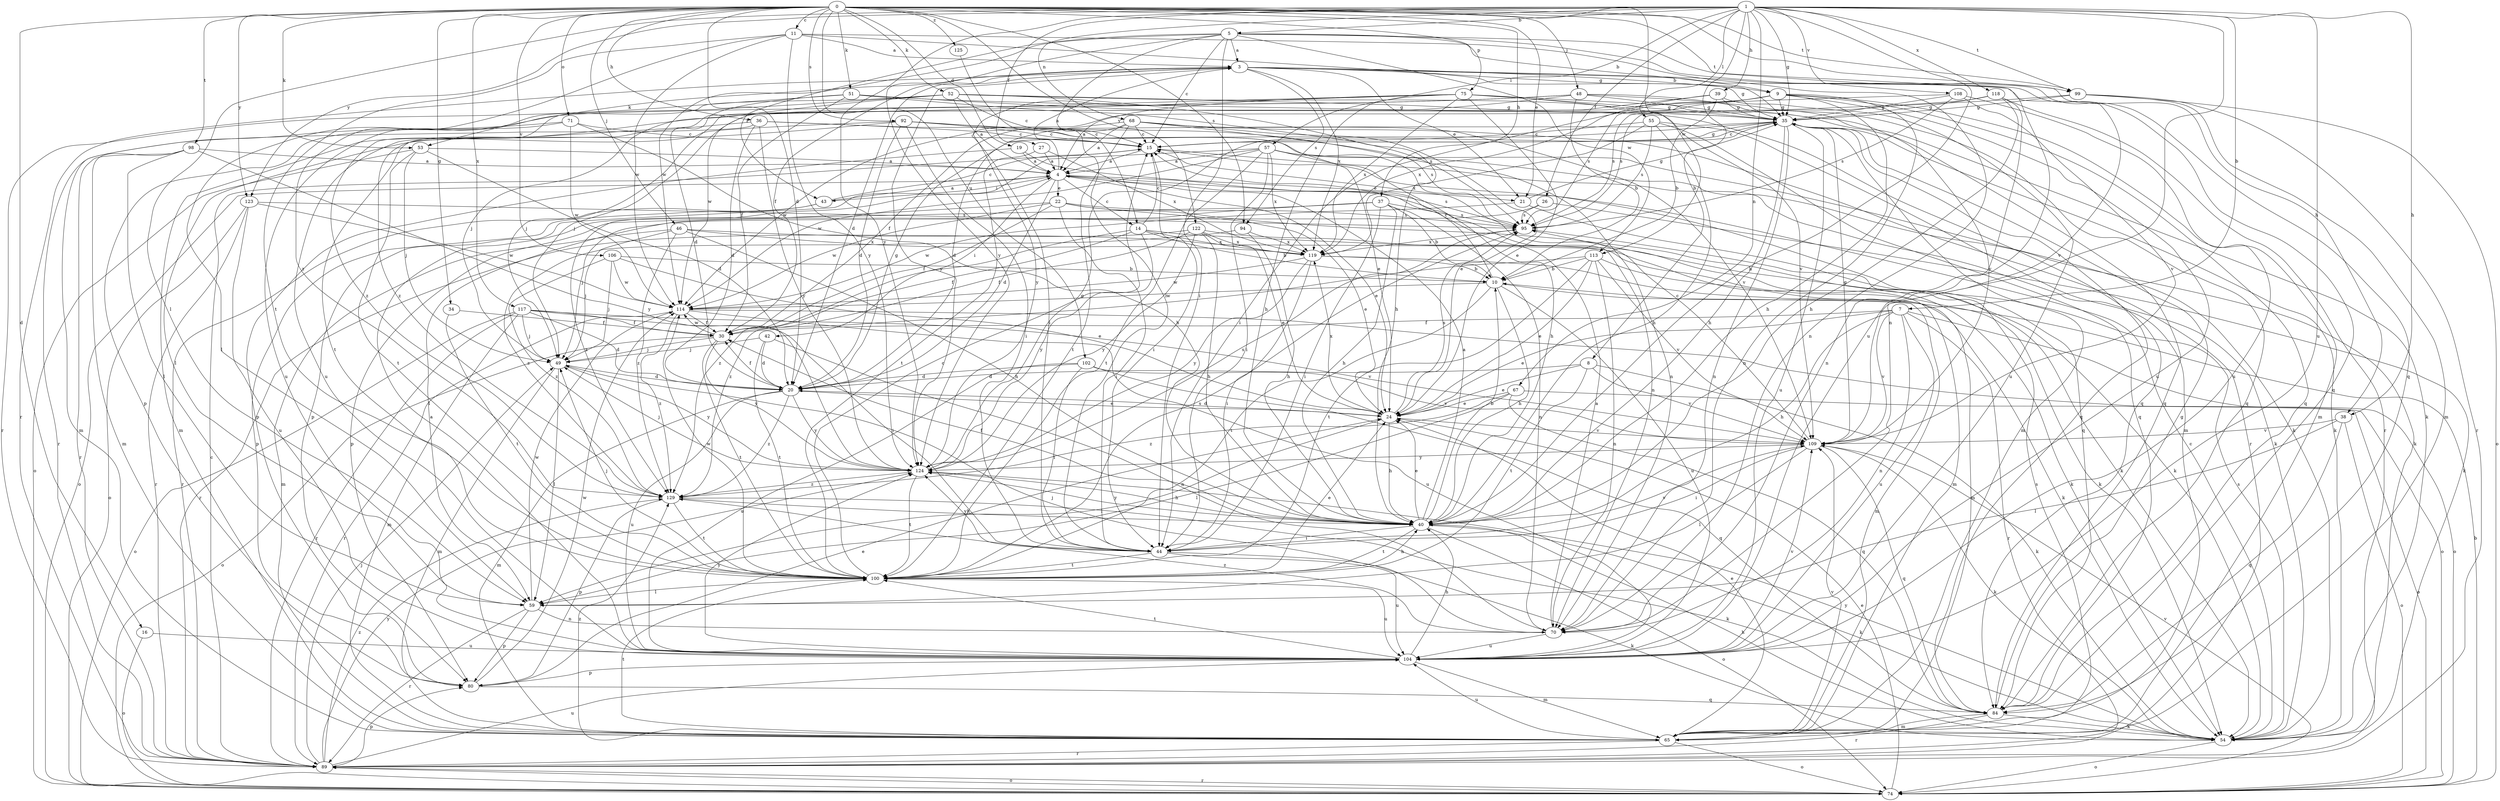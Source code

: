 strict digraph  {
0;
1;
3;
4;
5;
7;
8;
9;
10;
11;
14;
15;
16;
19;
20;
21;
22;
24;
26;
27;
30;
34;
35;
36;
37;
38;
39;
40;
42;
43;
44;
46;
48;
49;
51;
52;
53;
54;
55;
57;
59;
65;
67;
68;
70;
71;
74;
75;
80;
84;
89;
92;
94;
95;
98;
99;
100;
102;
104;
106;
108;
109;
113;
114;
117;
118;
119;
122;
123;
124;
125;
129;
0 -> 11  [label=c];
0 -> 16  [label=d];
0 -> 19  [label=d];
0 -> 20  [label=d];
0 -> 21  [label=e];
0 -> 34  [label=g];
0 -> 36  [label=h];
0 -> 37  [label=h];
0 -> 38  [label=h];
0 -> 46  [label=j];
0 -> 48  [label=j];
0 -> 51  [label=k];
0 -> 52  [label=k];
0 -> 53  [label=k];
0 -> 71  [label=o];
0 -> 75  [label=p];
0 -> 92  [label=s];
0 -> 94  [label=s];
0 -> 98  [label=t];
0 -> 99  [label=t];
0 -> 102  [label=u];
0 -> 104  [label=u];
0 -> 106  [label=v];
0 -> 113  [label=w];
0 -> 117  [label=x];
0 -> 122  [label=y];
0 -> 123  [label=y];
0 -> 125  [label=z];
1 -> 5  [label=b];
1 -> 7  [label=b];
1 -> 8  [label=b];
1 -> 26  [label=f];
1 -> 27  [label=f];
1 -> 35  [label=g];
1 -> 38  [label=h];
1 -> 39  [label=h];
1 -> 40  [label=h];
1 -> 55  [label=l];
1 -> 57  [label=l];
1 -> 59  [label=l];
1 -> 67  [label=n];
1 -> 68  [label=n];
1 -> 70  [label=n];
1 -> 99  [label=t];
1 -> 104  [label=u];
1 -> 108  [label=v];
1 -> 118  [label=x];
1 -> 123  [label=y];
1 -> 124  [label=y];
3 -> 9  [label=b];
3 -> 20  [label=d];
3 -> 21  [label=e];
3 -> 30  [label=f];
3 -> 35  [label=g];
3 -> 53  [label=k];
3 -> 84  [label=q];
3 -> 89  [label=r];
3 -> 94  [label=s];
3 -> 109  [label=v];
3 -> 119  [label=x];
3 -> 124  [label=y];
4 -> 3  [label=a];
4 -> 14  [label=c];
4 -> 20  [label=d];
4 -> 21  [label=e];
4 -> 22  [label=e];
4 -> 24  [label=e];
4 -> 42  [label=i];
4 -> 43  [label=i];
4 -> 74  [label=o];
4 -> 95  [label=s];
5 -> 3  [label=a];
5 -> 9  [label=b];
5 -> 14  [label=c];
5 -> 15  [label=c];
5 -> 43  [label=i];
5 -> 44  [label=i];
5 -> 84  [label=q];
5 -> 99  [label=t];
5 -> 113  [label=w];
5 -> 114  [label=w];
5 -> 124  [label=y];
7 -> 24  [label=e];
7 -> 30  [label=f];
7 -> 40  [label=h];
7 -> 70  [label=n];
7 -> 74  [label=o];
7 -> 89  [label=r];
7 -> 104  [label=u];
7 -> 109  [label=v];
8 -> 20  [label=d];
8 -> 24  [label=e];
8 -> 54  [label=k];
8 -> 100  [label=t];
8 -> 109  [label=v];
9 -> 35  [label=g];
9 -> 40  [label=h];
9 -> 44  [label=i];
9 -> 49  [label=j];
9 -> 65  [label=m];
9 -> 70  [label=n];
9 -> 84  [label=q];
9 -> 95  [label=s];
9 -> 104  [label=u];
10 -> 15  [label=c];
10 -> 40  [label=h];
10 -> 65  [label=m];
10 -> 100  [label=t];
10 -> 104  [label=u];
10 -> 114  [label=w];
11 -> 3  [label=a];
11 -> 35  [label=g];
11 -> 70  [label=n];
11 -> 100  [label=t];
11 -> 114  [label=w];
11 -> 124  [label=y];
11 -> 129  [label=z];
14 -> 10  [label=b];
14 -> 15  [label=c];
14 -> 30  [label=f];
14 -> 65  [label=m];
14 -> 119  [label=x];
14 -> 124  [label=y];
14 -> 129  [label=z];
15 -> 4  [label=a];
15 -> 35  [label=g];
15 -> 44  [label=i];
15 -> 54  [label=k];
16 -> 74  [label=o];
16 -> 104  [label=u];
19 -> 4  [label=a];
19 -> 70  [label=n];
19 -> 80  [label=p];
20 -> 24  [label=e];
20 -> 30  [label=f];
20 -> 35  [label=g];
20 -> 65  [label=m];
20 -> 104  [label=u];
20 -> 124  [label=y];
20 -> 129  [label=z];
21 -> 35  [label=g];
21 -> 54  [label=k];
21 -> 114  [label=w];
22 -> 24  [label=e];
22 -> 30  [label=f];
22 -> 44  [label=i];
22 -> 54  [label=k];
22 -> 95  [label=s];
22 -> 114  [label=w];
22 -> 129  [label=z];
24 -> 20  [label=d];
24 -> 40  [label=h];
24 -> 59  [label=l];
24 -> 95  [label=s];
24 -> 109  [label=v];
24 -> 119  [label=x];
26 -> 54  [label=k];
26 -> 59  [label=l];
26 -> 95  [label=s];
27 -> 4  [label=a];
27 -> 100  [label=t];
27 -> 119  [label=x];
30 -> 49  [label=j];
30 -> 74  [label=o];
30 -> 100  [label=t];
30 -> 114  [label=w];
30 -> 124  [label=y];
34 -> 30  [label=f];
34 -> 100  [label=t];
35 -> 15  [label=c];
35 -> 40  [label=h];
35 -> 54  [label=k];
35 -> 65  [label=m];
35 -> 70  [label=n];
35 -> 84  [label=q];
35 -> 104  [label=u];
35 -> 114  [label=w];
36 -> 15  [label=c];
36 -> 20  [label=d];
36 -> 54  [label=k];
36 -> 89  [label=r];
36 -> 100  [label=t];
36 -> 124  [label=y];
37 -> 10  [label=b];
37 -> 40  [label=h];
37 -> 44  [label=i];
37 -> 49  [label=j];
37 -> 70  [label=n];
37 -> 80  [label=p];
37 -> 95  [label=s];
38 -> 59  [label=l];
38 -> 74  [label=o];
38 -> 84  [label=q];
38 -> 109  [label=v];
39 -> 10  [label=b];
39 -> 35  [label=g];
39 -> 104  [label=u];
39 -> 114  [label=w];
39 -> 119  [label=x];
40 -> 4  [label=a];
40 -> 10  [label=b];
40 -> 24  [label=e];
40 -> 30  [label=f];
40 -> 44  [label=i];
40 -> 54  [label=k];
40 -> 74  [label=o];
40 -> 100  [label=t];
40 -> 124  [label=y];
42 -> 20  [label=d];
42 -> 49  [label=j];
42 -> 70  [label=n];
42 -> 100  [label=t];
43 -> 4  [label=a];
43 -> 15  [label=c];
43 -> 80  [label=p];
43 -> 89  [label=r];
44 -> 54  [label=k];
44 -> 100  [label=t];
44 -> 104  [label=u];
44 -> 109  [label=v];
44 -> 124  [label=y];
46 -> 40  [label=h];
46 -> 49  [label=j];
46 -> 54  [label=k];
46 -> 65  [label=m];
46 -> 119  [label=x];
46 -> 129  [label=z];
48 -> 10  [label=b];
48 -> 35  [label=g];
48 -> 49  [label=j];
48 -> 59  [label=l];
48 -> 84  [label=q];
48 -> 104  [label=u];
48 -> 109  [label=v];
49 -> 20  [label=d];
49 -> 59  [label=l];
49 -> 65  [label=m];
49 -> 124  [label=y];
51 -> 20  [label=d];
51 -> 30  [label=f];
51 -> 35  [label=g];
51 -> 84  [label=q];
51 -> 89  [label=r];
51 -> 95  [label=s];
52 -> 4  [label=a];
52 -> 15  [label=c];
52 -> 35  [label=g];
52 -> 40  [label=h];
52 -> 49  [label=j];
52 -> 84  [label=q];
52 -> 104  [label=u];
52 -> 129  [label=z];
53 -> 4  [label=a];
53 -> 20  [label=d];
53 -> 49  [label=j];
53 -> 74  [label=o];
53 -> 100  [label=t];
54 -> 15  [label=c];
54 -> 40  [label=h];
54 -> 74  [label=o];
54 -> 95  [label=s];
54 -> 124  [label=y];
55 -> 15  [label=c];
55 -> 40  [label=h];
55 -> 65  [label=m];
55 -> 84  [label=q];
55 -> 95  [label=s];
55 -> 119  [label=x];
57 -> 4  [label=a];
57 -> 40  [label=h];
57 -> 44  [label=i];
57 -> 54  [label=k];
57 -> 80  [label=p];
57 -> 84  [label=q];
57 -> 100  [label=t];
57 -> 114  [label=w];
57 -> 119  [label=x];
59 -> 70  [label=n];
59 -> 80  [label=p];
59 -> 89  [label=r];
59 -> 114  [label=w];
65 -> 24  [label=e];
65 -> 74  [label=o];
65 -> 89  [label=r];
65 -> 95  [label=s];
65 -> 100  [label=t];
65 -> 104  [label=u];
65 -> 109  [label=v];
65 -> 129  [label=z];
67 -> 24  [label=e];
67 -> 59  [label=l];
67 -> 74  [label=o];
67 -> 84  [label=q];
67 -> 129  [label=z];
68 -> 4  [label=a];
68 -> 15  [label=c];
68 -> 20  [label=d];
68 -> 24  [label=e];
68 -> 30  [label=f];
68 -> 89  [label=r];
68 -> 95  [label=s];
68 -> 100  [label=t];
68 -> 109  [label=v];
70 -> 4  [label=a];
70 -> 49  [label=j];
70 -> 104  [label=u];
70 -> 129  [label=z];
71 -> 15  [label=c];
71 -> 40  [label=h];
71 -> 65  [label=m];
71 -> 80  [label=p];
71 -> 114  [label=w];
74 -> 10  [label=b];
74 -> 24  [label=e];
74 -> 89  [label=r];
74 -> 109  [label=v];
75 -> 4  [label=a];
75 -> 24  [label=e];
75 -> 35  [label=g];
75 -> 40  [label=h];
75 -> 44  [label=i];
75 -> 54  [label=k];
75 -> 109  [label=v];
75 -> 119  [label=x];
75 -> 129  [label=z];
80 -> 24  [label=e];
80 -> 84  [label=q];
80 -> 114  [label=w];
84 -> 35  [label=g];
84 -> 54  [label=k];
84 -> 65  [label=m];
84 -> 89  [label=r];
89 -> 15  [label=c];
89 -> 49  [label=j];
89 -> 74  [label=o];
89 -> 80  [label=p];
89 -> 104  [label=u];
89 -> 124  [label=y];
89 -> 129  [label=z];
92 -> 15  [label=c];
92 -> 20  [label=d];
92 -> 24  [label=e];
92 -> 44  [label=i];
92 -> 59  [label=l];
92 -> 65  [label=m];
92 -> 70  [label=n];
94 -> 40  [label=h];
94 -> 119  [label=x];
94 -> 129  [label=z];
95 -> 119  [label=x];
98 -> 4  [label=a];
98 -> 59  [label=l];
98 -> 65  [label=m];
98 -> 89  [label=r];
98 -> 124  [label=y];
99 -> 35  [label=g];
99 -> 65  [label=m];
99 -> 74  [label=o];
99 -> 89  [label=r];
99 -> 95  [label=s];
100 -> 15  [label=c];
100 -> 24  [label=e];
100 -> 40  [label=h];
100 -> 49  [label=j];
100 -> 59  [label=l];
100 -> 95  [label=s];
100 -> 104  [label=u];
100 -> 114  [label=w];
102 -> 20  [label=d];
102 -> 44  [label=i];
102 -> 84  [label=q];
102 -> 104  [label=u];
102 -> 109  [label=v];
104 -> 4  [label=a];
104 -> 40  [label=h];
104 -> 65  [label=m];
104 -> 80  [label=p];
104 -> 100  [label=t];
104 -> 109  [label=v];
104 -> 124  [label=y];
106 -> 10  [label=b];
106 -> 24  [label=e];
106 -> 49  [label=j];
106 -> 114  [label=w];
106 -> 129  [label=z];
108 -> 35  [label=g];
108 -> 95  [label=s];
108 -> 104  [label=u];
108 -> 109  [label=v];
108 -> 124  [label=y];
109 -> 15  [label=c];
109 -> 35  [label=g];
109 -> 44  [label=i];
109 -> 54  [label=k];
109 -> 59  [label=l];
109 -> 84  [label=q];
109 -> 124  [label=y];
113 -> 10  [label=b];
113 -> 24  [label=e];
113 -> 65  [label=m];
113 -> 70  [label=n];
113 -> 100  [label=t];
113 -> 109  [label=v];
113 -> 129  [label=z];
114 -> 30  [label=f];
114 -> 74  [label=o];
114 -> 89  [label=r];
114 -> 104  [label=u];
114 -> 129  [label=z];
117 -> 20  [label=d];
117 -> 30  [label=f];
117 -> 44  [label=i];
117 -> 49  [label=j];
117 -> 65  [label=m];
117 -> 74  [label=o];
117 -> 89  [label=r];
117 -> 109  [label=v];
118 -> 35  [label=g];
118 -> 40  [label=h];
118 -> 70  [label=n];
118 -> 89  [label=r];
118 -> 95  [label=s];
119 -> 10  [label=b];
119 -> 44  [label=i];
119 -> 54  [label=k];
119 -> 114  [label=w];
119 -> 124  [label=y];
122 -> 24  [label=e];
122 -> 30  [label=f];
122 -> 40  [label=h];
122 -> 54  [label=k];
122 -> 89  [label=r];
122 -> 119  [label=x];
122 -> 124  [label=y];
123 -> 74  [label=o];
123 -> 89  [label=r];
123 -> 95  [label=s];
123 -> 104  [label=u];
123 -> 114  [label=w];
124 -> 35  [label=g];
124 -> 40  [label=h];
124 -> 49  [label=j];
124 -> 95  [label=s];
124 -> 100  [label=t];
124 -> 129  [label=z];
125 -> 44  [label=i];
129 -> 40  [label=h];
129 -> 54  [label=k];
129 -> 80  [label=p];
129 -> 100  [label=t];
}
